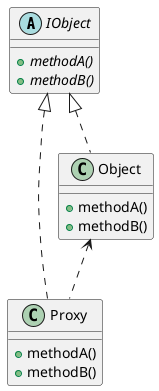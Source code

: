 @startuml Proxy

abstract class IObject {
+{abstract} methodA()
+{abstract} methodB()
}

class Proxy {
+ methodA()
+ methodB()
}

class Object{
+ methodA() 
+ methodB()
}

IObject <|.. Proxy
IObject <|.. Object
Object <.. Proxy

@enduml